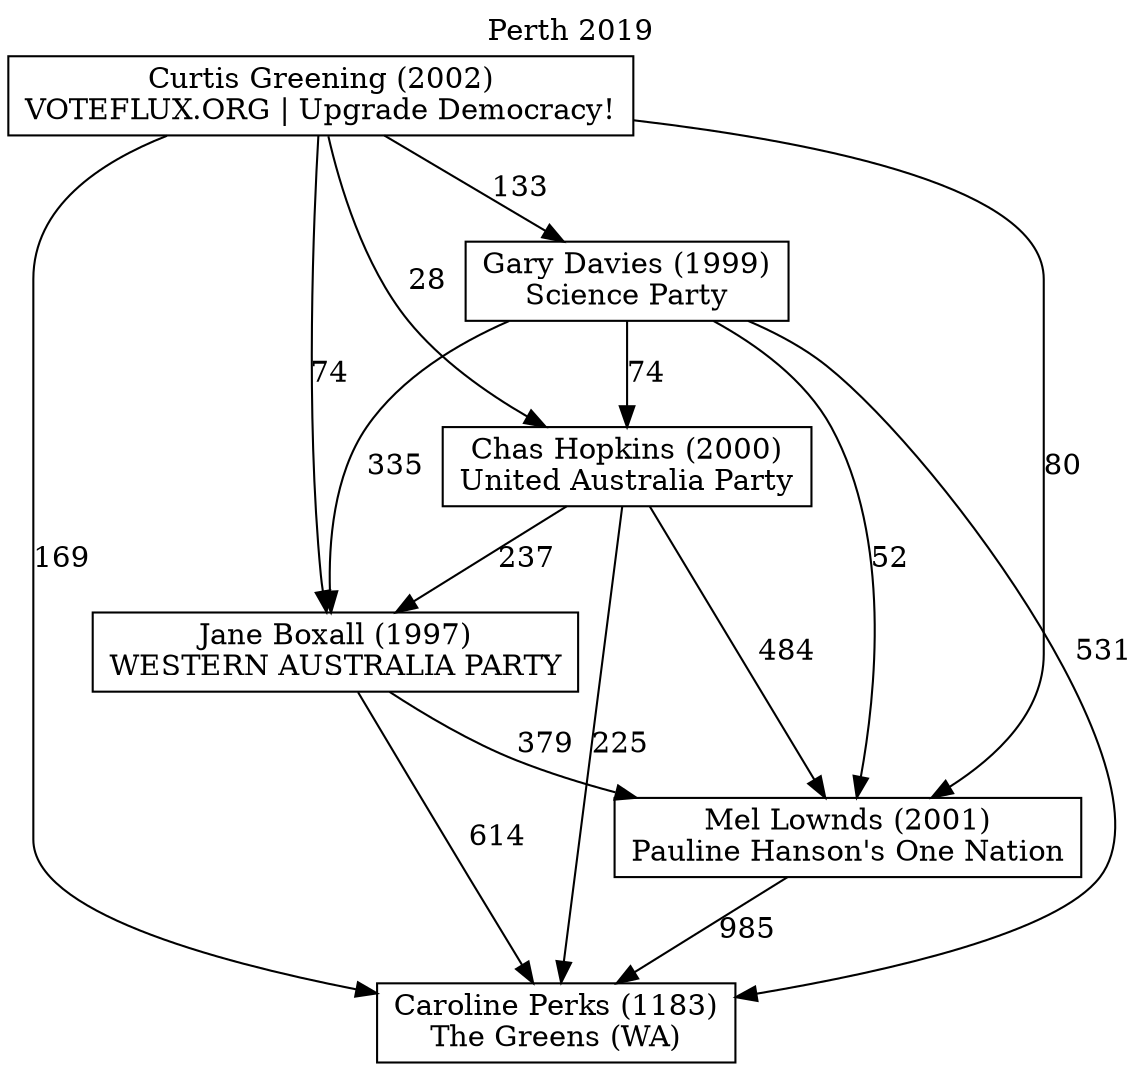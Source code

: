 // House preference flow
digraph "Caroline Perks (1183)_Perth_2019" {
	graph [label="Perth 2019" labelloc=t mclimit=10]
	node [shape=box]
	"Caroline Perks (1183)" [label="Caroline Perks (1183)
The Greens (WA)"]
	"Chas Hopkins (2000)" [label="Chas Hopkins (2000)
United Australia Party"]
	"Curtis Greening (2002)" [label="Curtis Greening (2002)
VOTEFLUX.ORG | Upgrade Democracy!"]
	"Gary Davies (1999)" [label="Gary Davies (1999)
Science Party"]
	"Jane Boxall (1997)" [label="Jane Boxall (1997)
WESTERN AUSTRALIA PARTY"]
	"Mel Lownds (2001)" [label="Mel Lownds (2001)
Pauline Hanson's One Nation"]
	"Chas Hopkins (2000)" -> "Caroline Perks (1183)" [label=225]
	"Chas Hopkins (2000)" -> "Jane Boxall (1997)" [label=237]
	"Chas Hopkins (2000)" -> "Mel Lownds (2001)" [label=484]
	"Curtis Greening (2002)" -> "Caroline Perks (1183)" [label=169]
	"Curtis Greening (2002)" -> "Chas Hopkins (2000)" [label=28]
	"Curtis Greening (2002)" -> "Gary Davies (1999)" [label=133]
	"Curtis Greening (2002)" -> "Jane Boxall (1997)" [label=74]
	"Curtis Greening (2002)" -> "Mel Lownds (2001)" [label=80]
	"Gary Davies (1999)" -> "Caroline Perks (1183)" [label=531]
	"Gary Davies (1999)" -> "Chas Hopkins (2000)" [label=74]
	"Gary Davies (1999)" -> "Jane Boxall (1997)" [label=335]
	"Gary Davies (1999)" -> "Mel Lownds (2001)" [label=52]
	"Jane Boxall (1997)" -> "Caroline Perks (1183)" [label=614]
	"Jane Boxall (1997)" -> "Mel Lownds (2001)" [label=379]
	"Mel Lownds (2001)" -> "Caroline Perks (1183)" [label=985]
}
